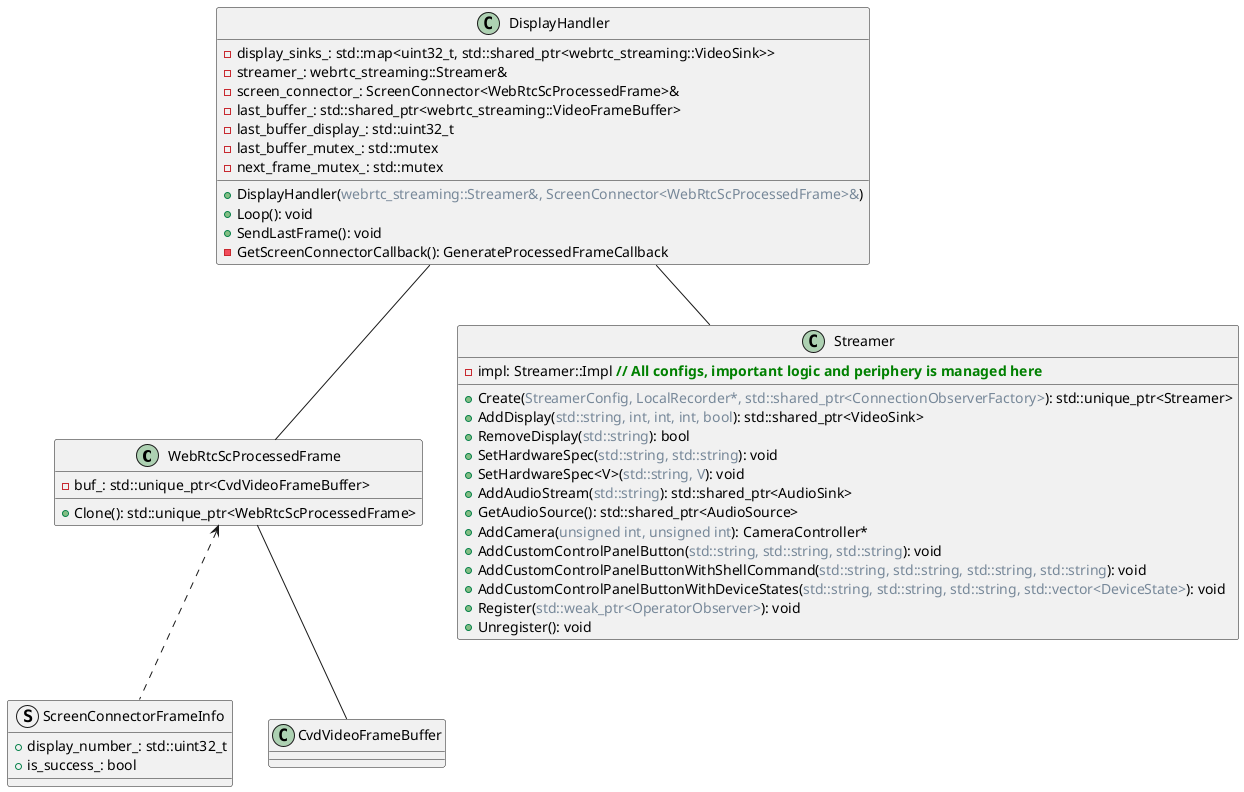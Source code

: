 @startuml

class WebRtcScProcessedFrame {
  - buf_: std::unique_ptr<CvdVideoFrameBuffer>
  + Clone(): std::unique_ptr<WebRtcScProcessedFrame>
}

class DisplayHandler {
  - display_sinks_: std::map<uint32_t, std::shared_ptr<webrtc_streaming::VideoSink>>
  - streamer_: webrtc_streaming::Streamer&
  - screen_connector_: ScreenConnector<WebRtcScProcessedFrame>&
  - last_buffer_: std::shared_ptr<webrtc_streaming::VideoFrameBuffer>
  - last_buffer_display_: std::uint32_t
  - last_buffer_mutex_: std::mutex
  - next_frame_mutex_: std::mutex
  + DisplayHandler(<color:LightSlateGray>webrtc_streaming::Streamer&, ScreenConnector<WebRtcScProcessedFrame>&</color>)
  + Loop(): void
  + SendLastFrame(): void
  - GetScreenConnectorCallback(): GenerateProcessedFrameCallback
}

struct ScreenConnectorFrameInfo {
  + display_number_: std::uint32_t
  + is_success_: bool
}

' class OperatorObserver {
'   +OnRegistered(): void
'   +OnClose(): void
'   +OnError(): void
' }

' struct StreamerConfig {
  ' - device_id: std::string
  ' - group_id: std::string
  ' - client_files_port: int
  ' - operator_server: ServerConfig
  ' - udp_port_range: std::pair<uint16_t, uint16_t>
  ' - tcp_port_range: std::pair<uint16_t, uint16_t>
  ' - openwrt_device_id: std::string
  ' - openwrt_addr: std::string
  ' - control_env_proxy_server_path: std::string
' }

class Streamer {
  +Create(<color:LightSlateGray>StreamerConfig, LocalRecorder*, std::shared_ptr<ConnectionObserverFactory></color>): std::unique_ptr<Streamer>
  +AddDisplay(<color:LightSlateGray>std::string, int, int, int, bool</color>): std::shared_ptr<VideoSink>
  +RemoveDisplay(<color:LightSlateGray>std::string</color>): bool
  +SetHardwareSpec(<color:LightSlateGray>std::string, std::string</color>): void
  +SetHardwareSpec<V>(<color:LightSlateGray>std::string, V</color>): void
  +AddAudioStream(<color:LightSlateGray>std::string</color>): std::shared_ptr<AudioSink>
  +GetAudioSource(): std::shared_ptr<AudioSource>
  +AddCamera(<color:LightSlateGray>unsigned int, unsigned int</color>): CameraController*
  +AddCustomControlPanelButton(<color:LightSlateGray>std::string, std::string, std::string</color>): void
  +AddCustomControlPanelButtonWithShellCommand(<color:LightSlateGray>std::string, std::string, std::string, std::string</color>): void
  +AddCustomControlPanelButtonWithDeviceStates(<color:LightSlateGray>std::string, std::string, std::string, std::vector<DeviceState></color>): void
  +Register(<color:LightSlateGray>std::weak_ptr<OperatorObserver></color>): void
  +Unregister(): void
  -impl: Streamer::Impl <color:Green><b>// All configs, important logic and periphery is managed here</b></color>
}


' class Streamer::Impl {
'   +CreateClientHandler(<color:LightSlateGray>int</color>): std::shared_ptr<ClientHandler>
'   +Register(<color:LightSlateGray>std::weak_ptr<OperatorObserver></color>): void
'   +SendMessageToClient(<color:LightSlateGray>int, const Json::Value&</color>): void
'   +DestroyClientHandler(<color:LightSlateGray>int</color>): void
'   +SetupCameraForClient(<color:LightSlateGray>int</color>): void
'   +OnOpen(): void
'   +OnClose(): void
'   +OnError(<color:LightSlateGray>const std::string&</color>): void
'   +OnReceive(<color:LightSlateGray>const uint8_t*, size_t, bool</color>): void
'   +HandleConfigMessage(<color:LightSlateGray>const Json::Value&</color>): void
'   +HandleClientMessage(<color:LightSlateGray>const Json::Value&</color>): void
'   +Build(<color:LightSlateGray>webrtc::PeerConnectionObserver&, const std::vector<webrtc::PeerConnectionInterface::IceServer>&</color>): Result<rtc::scoped_refptr<webrtc::PeerConnectionInterface>>
'   - config_: StreamerConfig
'   - operator_config_: OperatorServerConfig
'   - server_connection_: std::unique_ptr<ServerConnection>
'   - connection_observer_factory_: std::shared_ptr<ConnectionObserverFactory>
'   - peer_connection_factory_: rtc::scoped_refptr<webrtc::PeerConnectionFactoryInterface>
'   - network_thread_: std::unique_ptr<rtc::Thread>
'   - worker_thread_: std::unique_ptr<rtc::Thread>
'   - signal_thread_: std::unique_ptr<rtc::Thread>
'   - displays_: std::map<std::string, DisplayDescriptor>
'   - audio_sources_: std::map<std::string, rtc::scoped_refptr<AudioTrackSourceImpl>>
'   - clients_: std::map<int, std::shared_ptr<ClientHandler>>
'   - operator_observer_: std::weak_ptr<OperatorObserver>
'   - hardware_: std::map<std::string, std::string>
'   - custom_control_panel_buttons_: std::vector<ControlPanelButtonDescriptor>
'   - audio_device_module_: std::shared_ptr<AudioDeviceModuleWrapper>
'   - camera_streamer_: std::unique_ptr<CameraStreamer>
'   - registration_retries_left_: int
'   - retry_interval_ms_: int
'   - recorder_: LocalRecorder*
' }


class CvdVideoFrameBuffer {
  ' +CvdVideoFrameBuffer(<color:LightSlateGray>width: int, height: int</color>)
  ' +~CvdVideoFrameBuffer()
  ' +width(): int
  ' +height(): int
  ' +StrideY(): int
  ' +StrideU(): int
  ' +StrideV(): int
  ' +DataY(): const uint8_t*
  ' +DataU(): const uint8_t*
  ' +DataV(): const uint8_t*
  ' +DataY(): uint8_t*
  ' +DataU(): uint8_t*
  ' +DataV(): uint8_t*

  ' - width_: const int
  ' - height_: const int
  ' - y_: std::vector<std::uint8_t>
  ' - u_: std::vector<std::uint8_t>
  ' - v_: std::vector<std::uint8_t>
}

' struct ServerConfig {
'   +addr: std::string
'   +port: int
'   +path: std::string
'   +security: Security
' }

' enum Security {
'   +kInsecure
'   +kAllowSelfSigned
'   +kStrict
' }

' ServerConfig o-- Security
' ServerConfig +-- Security


' Relationships
' Streamer::Impl o-- StreamerConfig

' StreamerConfig -- ServerConfig

' Streamer::Impl -- OperatorObserver
' Streamer *-- Streamer::Impl

WebRtcScProcessedFrame <.. ScreenConnectorFrameInfo

WebRtcScProcessedFrame -- CvdVideoFrameBuffer

DisplayHandler -- Streamer
DisplayHandler -- WebRtcScProcessedFrame

@enduml

